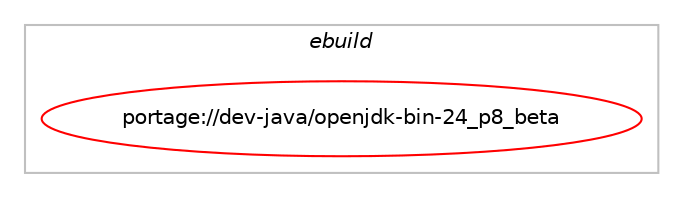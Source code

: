 digraph prolog {

# *************
# Graph options
# *************

newrank=true;
concentrate=true;
compound=true;
graph [rankdir=LR,fontname=Helvetica,fontsize=10,ranksep=1.5];#, ranksep=2.5, nodesep=0.2];
edge  [arrowhead=vee];
node  [fontname=Helvetica,fontsize=10];

# **********
# The ebuild
# **********

subgraph cluster_leftcol {
color=gray;
label=<<i>ebuild</i>>;
id [label="portage://dev-java/openjdk-bin-24_p8_beta", color=red, width=4, href="../dev-java/openjdk-bin-24_p8_beta.svg"];
}

# ****************
# The dependencies
# ****************

subgraph cluster_midcol {
color=gray;
label=<<i>dependencies</i>>;
subgraph cluster_compile {
fillcolor="#eeeeee";
style=filled;
label=<<i>compile</i>>;
# *** BEGIN UNKNOWN DEPENDENCY TYPE (TODO) ***
# id -> equal(package_dependency(portage://dev-java/openjdk-bin-24_p8_beta,install,no,app-eselect,eselect-java,none,[,,],[],[]))
# *** END UNKNOWN DEPENDENCY TYPE (TODO) ***

# *** BEGIN UNKNOWN DEPENDENCY TYPE (TODO) ***
# id -> equal(package_dependency(portage://dev-java/openjdk-bin-24_p8_beta,install,no,dev-java,java-config,none,[,,],[],[]))
# *** END UNKNOWN DEPENDENCY TYPE (TODO) ***

}
subgraph cluster_compileandrun {
fillcolor="#eeeeee";
style=filled;
label=<<i>compile and run</i>>;
}
subgraph cluster_run {
fillcolor="#eeeeee";
style=filled;
label=<<i>run</i>>;
# *** BEGIN UNKNOWN DEPENDENCY TYPE (TODO) ***
# id -> equal(use_conditional_group(positive,kernel_linux,portage://dev-java/openjdk-bin-24_p8_beta,[package_dependency(portage://dev-java/openjdk-bin-24_p8_beta,run,no,media-libs,fontconfig,none,[,,],[slot(1.0)],[]),package_dependency(portage://dev-java/openjdk-bin-24_p8_beta,run,no,media-libs,freetype,none,[,,],[slot(2)],[]),package_dependency(portage://dev-java/openjdk-bin-24_p8_beta,run,no,media-libs,harfbuzz,none,[,,],[],[]),use_conditional_group(positive,elibc_glibc,portage://dev-java/openjdk-bin-24_p8_beta,[package_dependency(portage://dev-java/openjdk-bin-24_p8_beta,run,no,sys-libs,glibc,greaterequal,[2.2.5,,,2.2.5],any_different_slot,[])]),use_conditional_group(positive,elibc_musl,portage://dev-java/openjdk-bin-24_p8_beta,[package_dependency(portage://dev-java/openjdk-bin-24_p8_beta,run,no,sys-libs,musl,none,[,,],[],[])]),package_dependency(portage://dev-java/openjdk-bin-24_p8_beta,run,no,sys-libs,zlib,none,[,,],[],[]),use_conditional_group(positive,alsa,portage://dev-java/openjdk-bin-24_p8_beta,[package_dependency(portage://dev-java/openjdk-bin-24_p8_beta,run,no,media-libs,alsa-lib,none,[,,],[],[])]),use_conditional_group(positive,cups,portage://dev-java/openjdk-bin-24_p8_beta,[package_dependency(portage://dev-java/openjdk-bin-24_p8_beta,run,no,net-print,cups,none,[,,],[],[])]),use_conditional_group(positive,selinux,portage://dev-java/openjdk-bin-24_p8_beta,[package_dependency(portage://dev-java/openjdk-bin-24_p8_beta,run,no,sec-policy,selinux-java,none,[,,],[],[])]),use_conditional_group(negative,headless-awt,portage://dev-java/openjdk-bin-24_p8_beta,[package_dependency(portage://dev-java/openjdk-bin-24_p8_beta,run,no,x11-libs,libX11,none,[,,],[],[]),package_dependency(portage://dev-java/openjdk-bin-24_p8_beta,run,no,x11-libs,libXext,none,[,,],[],[]),package_dependency(portage://dev-java/openjdk-bin-24_p8_beta,run,no,x11-libs,libXi,none,[,,],[],[]),package_dependency(portage://dev-java/openjdk-bin-24_p8_beta,run,no,x11-libs,libXrender,none,[,,],[],[]),package_dependency(portage://dev-java/openjdk-bin-24_p8_beta,run,no,x11-libs,libXtst,none,[,,],[],[])])]))
# *** END UNKNOWN DEPENDENCY TYPE (TODO) ***

# *** BEGIN UNKNOWN DEPENDENCY TYPE (TODO) ***
# id -> equal(package_dependency(portage://dev-java/openjdk-bin-24_p8_beta,run,no,app-eselect,eselect-java,none,[,,],[],[]))
# *** END UNKNOWN DEPENDENCY TYPE (TODO) ***

# *** BEGIN UNKNOWN DEPENDENCY TYPE (TODO) ***
# id -> equal(package_dependency(portage://dev-java/openjdk-bin-24_p8_beta,run,no,dev-java,java-config,none,[,,],[],[]))
# *** END UNKNOWN DEPENDENCY TYPE (TODO) ***

# *** BEGIN UNKNOWN DEPENDENCY TYPE (TODO) ***
# id -> equal(package_dependency(portage://dev-java/openjdk-bin-24_p8_beta,run,no,sys-apps,baselayout-java,greaterequal,[0.1.0,,-r1,0.1.0-r1],[],[]))
# *** END UNKNOWN DEPENDENCY TYPE (TODO) ***

}
}

# **************
# The candidates
# **************

subgraph cluster_choices {
rank=same;
color=gray;
label=<<i>candidates</i>>;

}

}
